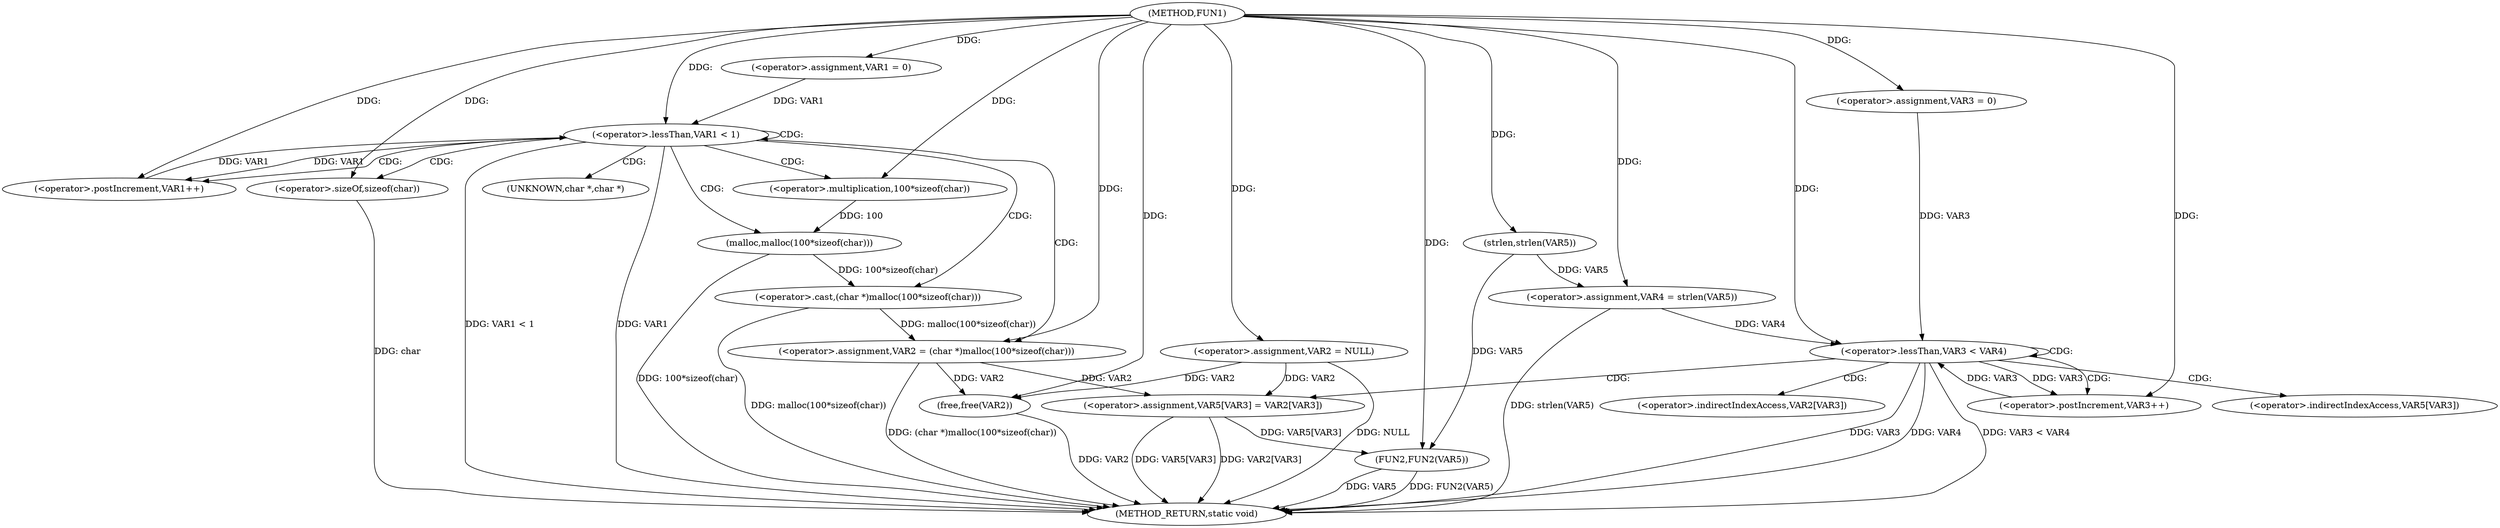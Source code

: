 digraph FUN1 {  
"1000100" [label = "(METHOD,FUN1)" ]
"1000155" [label = "(METHOD_RETURN,static void)" ]
"1000104" [label = "(<operator>.assignment,VAR2 = NULL)" ]
"1000108" [label = "(<operator>.assignment,VAR1 = 0)" ]
"1000111" [label = "(<operator>.lessThan,VAR1 < 1)" ]
"1000114" [label = "(<operator>.postIncrement,VAR1++)" ]
"1000117" [label = "(<operator>.assignment,VAR2 = (char *)malloc(100*sizeof(char)))" ]
"1000119" [label = "(<operator>.cast,(char *)malloc(100*sizeof(char)))" ]
"1000121" [label = "(malloc,malloc(100*sizeof(char)))" ]
"1000122" [label = "(<operator>.multiplication,100*sizeof(char))" ]
"1000124" [label = "(<operator>.sizeOf,sizeof(char))" ]
"1000130" [label = "(<operator>.assignment,VAR4 = strlen(VAR5))" ]
"1000132" [label = "(strlen,strlen(VAR5))" ]
"1000135" [label = "(<operator>.assignment,VAR3 = 0)" ]
"1000138" [label = "(<operator>.lessThan,VAR3 < VAR4)" ]
"1000141" [label = "(<operator>.postIncrement,VAR3++)" ]
"1000144" [label = "(<operator>.assignment,VAR5[VAR3] = VAR2[VAR3])" ]
"1000151" [label = "(FUN2,FUN2(VAR5))" ]
"1000153" [label = "(free,free(VAR2))" ]
"1000120" [label = "(UNKNOWN,char *,char *)" ]
"1000145" [label = "(<operator>.indirectIndexAccess,VAR5[VAR3])" ]
"1000148" [label = "(<operator>.indirectIndexAccess,VAR2[VAR3])" ]
  "1000124" -> "1000155"  [ label = "DDG: char"] 
  "1000151" -> "1000155"  [ label = "DDG: FUN2(VAR5)"] 
  "1000119" -> "1000155"  [ label = "DDG: malloc(100*sizeof(char))"] 
  "1000144" -> "1000155"  [ label = "DDG: VAR2[VAR3]"] 
  "1000111" -> "1000155"  [ label = "DDG: VAR1"] 
  "1000153" -> "1000155"  [ label = "DDG: VAR2"] 
  "1000138" -> "1000155"  [ label = "DDG: VAR3 < VAR4"] 
  "1000117" -> "1000155"  [ label = "DDG: (char *)malloc(100*sizeof(char))"] 
  "1000111" -> "1000155"  [ label = "DDG: VAR1 < 1"] 
  "1000104" -> "1000155"  [ label = "DDG: NULL"] 
  "1000130" -> "1000155"  [ label = "DDG: strlen(VAR5)"] 
  "1000138" -> "1000155"  [ label = "DDG: VAR3"] 
  "1000138" -> "1000155"  [ label = "DDG: VAR4"] 
  "1000151" -> "1000155"  [ label = "DDG: VAR5"] 
  "1000121" -> "1000155"  [ label = "DDG: 100*sizeof(char)"] 
  "1000144" -> "1000155"  [ label = "DDG: VAR5[VAR3]"] 
  "1000100" -> "1000104"  [ label = "DDG: "] 
  "1000100" -> "1000108"  [ label = "DDG: "] 
  "1000114" -> "1000111"  [ label = "DDG: VAR1"] 
  "1000108" -> "1000111"  [ label = "DDG: VAR1"] 
  "1000100" -> "1000111"  [ label = "DDG: "] 
  "1000111" -> "1000114"  [ label = "DDG: VAR1"] 
  "1000100" -> "1000114"  [ label = "DDG: "] 
  "1000119" -> "1000117"  [ label = "DDG: malloc(100*sizeof(char))"] 
  "1000100" -> "1000117"  [ label = "DDG: "] 
  "1000121" -> "1000119"  [ label = "DDG: 100*sizeof(char)"] 
  "1000122" -> "1000121"  [ label = "DDG: 100"] 
  "1000100" -> "1000122"  [ label = "DDG: "] 
  "1000100" -> "1000124"  [ label = "DDG: "] 
  "1000132" -> "1000130"  [ label = "DDG: VAR5"] 
  "1000100" -> "1000130"  [ label = "DDG: "] 
  "1000100" -> "1000132"  [ label = "DDG: "] 
  "1000100" -> "1000135"  [ label = "DDG: "] 
  "1000141" -> "1000138"  [ label = "DDG: VAR3"] 
  "1000135" -> "1000138"  [ label = "DDG: VAR3"] 
  "1000100" -> "1000138"  [ label = "DDG: "] 
  "1000130" -> "1000138"  [ label = "DDG: VAR4"] 
  "1000138" -> "1000141"  [ label = "DDG: VAR3"] 
  "1000100" -> "1000141"  [ label = "DDG: "] 
  "1000104" -> "1000144"  [ label = "DDG: VAR2"] 
  "1000117" -> "1000144"  [ label = "DDG: VAR2"] 
  "1000132" -> "1000151"  [ label = "DDG: VAR5"] 
  "1000144" -> "1000151"  [ label = "DDG: VAR5[VAR3]"] 
  "1000100" -> "1000151"  [ label = "DDG: "] 
  "1000104" -> "1000153"  [ label = "DDG: VAR2"] 
  "1000117" -> "1000153"  [ label = "DDG: VAR2"] 
  "1000100" -> "1000153"  [ label = "DDG: "] 
  "1000111" -> "1000121"  [ label = "CDG: "] 
  "1000111" -> "1000120"  [ label = "CDG: "] 
  "1000111" -> "1000117"  [ label = "CDG: "] 
  "1000111" -> "1000111"  [ label = "CDG: "] 
  "1000111" -> "1000124"  [ label = "CDG: "] 
  "1000111" -> "1000119"  [ label = "CDG: "] 
  "1000111" -> "1000114"  [ label = "CDG: "] 
  "1000111" -> "1000122"  [ label = "CDG: "] 
  "1000138" -> "1000141"  [ label = "CDG: "] 
  "1000138" -> "1000145"  [ label = "CDG: "] 
  "1000138" -> "1000148"  [ label = "CDG: "] 
  "1000138" -> "1000144"  [ label = "CDG: "] 
  "1000138" -> "1000138"  [ label = "CDG: "] 
}
